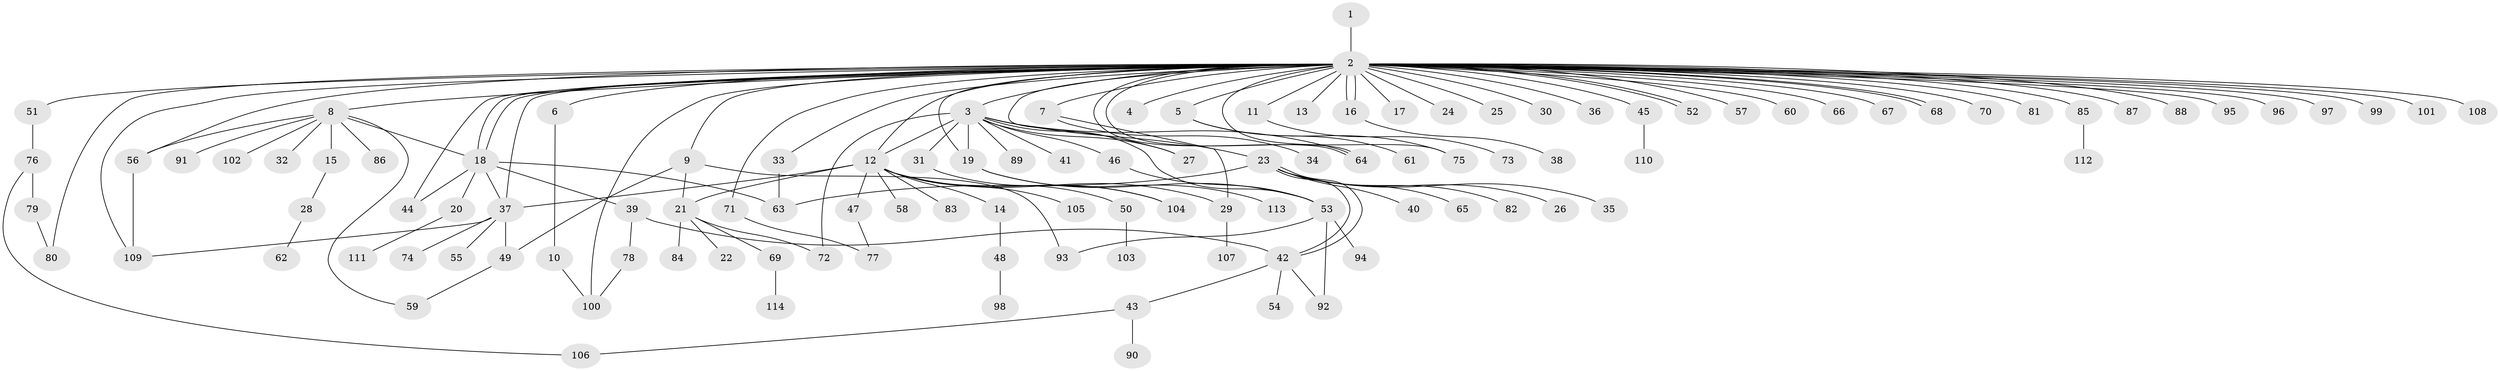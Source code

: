 // Generated by graph-tools (version 1.1) at 2025/47/03/09/25 04:47:03]
// undirected, 114 vertices, 149 edges
graph export_dot {
graph [start="1"]
  node [color=gray90,style=filled];
  1;
  2;
  3;
  4;
  5;
  6;
  7;
  8;
  9;
  10;
  11;
  12;
  13;
  14;
  15;
  16;
  17;
  18;
  19;
  20;
  21;
  22;
  23;
  24;
  25;
  26;
  27;
  28;
  29;
  30;
  31;
  32;
  33;
  34;
  35;
  36;
  37;
  38;
  39;
  40;
  41;
  42;
  43;
  44;
  45;
  46;
  47;
  48;
  49;
  50;
  51;
  52;
  53;
  54;
  55;
  56;
  57;
  58;
  59;
  60;
  61;
  62;
  63;
  64;
  65;
  66;
  67;
  68;
  69;
  70;
  71;
  72;
  73;
  74;
  75;
  76;
  77;
  78;
  79;
  80;
  81;
  82;
  83;
  84;
  85;
  86;
  87;
  88;
  89;
  90;
  91;
  92;
  93;
  94;
  95;
  96;
  97;
  98;
  99;
  100;
  101;
  102;
  103;
  104;
  105;
  106;
  107;
  108;
  109;
  110;
  111;
  112;
  113;
  114;
  1 -- 2;
  2 -- 3;
  2 -- 4;
  2 -- 5;
  2 -- 6;
  2 -- 7;
  2 -- 8;
  2 -- 9;
  2 -- 11;
  2 -- 12;
  2 -- 13;
  2 -- 16;
  2 -- 16;
  2 -- 17;
  2 -- 18;
  2 -- 18;
  2 -- 19;
  2 -- 24;
  2 -- 25;
  2 -- 27;
  2 -- 30;
  2 -- 33;
  2 -- 36;
  2 -- 37;
  2 -- 44;
  2 -- 45;
  2 -- 51;
  2 -- 52;
  2 -- 52;
  2 -- 56;
  2 -- 57;
  2 -- 60;
  2 -- 64;
  2 -- 64;
  2 -- 66;
  2 -- 67;
  2 -- 68;
  2 -- 68;
  2 -- 70;
  2 -- 71;
  2 -- 75;
  2 -- 80;
  2 -- 81;
  2 -- 85;
  2 -- 87;
  2 -- 88;
  2 -- 95;
  2 -- 96;
  2 -- 97;
  2 -- 99;
  2 -- 100;
  2 -- 101;
  2 -- 108;
  2 -- 109;
  3 -- 12;
  3 -- 19;
  3 -- 23;
  3 -- 27;
  3 -- 31;
  3 -- 41;
  3 -- 46;
  3 -- 53;
  3 -- 64;
  3 -- 72;
  3 -- 89;
  5 -- 61;
  5 -- 75;
  6 -- 10;
  7 -- 29;
  7 -- 34;
  8 -- 15;
  8 -- 18;
  8 -- 32;
  8 -- 56;
  8 -- 59;
  8 -- 86;
  8 -- 91;
  8 -- 102;
  9 -- 21;
  9 -- 49;
  9 -- 93;
  10 -- 100;
  11 -- 73;
  12 -- 14;
  12 -- 21;
  12 -- 29;
  12 -- 37;
  12 -- 47;
  12 -- 50;
  12 -- 58;
  12 -- 83;
  12 -- 104;
  12 -- 105;
  14 -- 48;
  15 -- 28;
  16 -- 38;
  18 -- 20;
  18 -- 37;
  18 -- 39;
  18 -- 44;
  18 -- 63;
  19 -- 53;
  19 -- 113;
  20 -- 111;
  21 -- 22;
  21 -- 69;
  21 -- 72;
  21 -- 84;
  23 -- 26;
  23 -- 35;
  23 -- 40;
  23 -- 42;
  23 -- 42;
  23 -- 63;
  23 -- 65;
  23 -- 82;
  28 -- 62;
  29 -- 107;
  31 -- 104;
  33 -- 63;
  37 -- 49;
  37 -- 55;
  37 -- 74;
  37 -- 109;
  39 -- 42;
  39 -- 78;
  42 -- 43;
  42 -- 54;
  42 -- 92;
  43 -- 90;
  43 -- 106;
  45 -- 110;
  46 -- 53;
  47 -- 77;
  48 -- 98;
  49 -- 59;
  50 -- 103;
  51 -- 76;
  53 -- 92;
  53 -- 93;
  53 -- 94;
  56 -- 109;
  69 -- 114;
  71 -- 77;
  76 -- 79;
  76 -- 106;
  78 -- 100;
  79 -- 80;
  85 -- 112;
}

